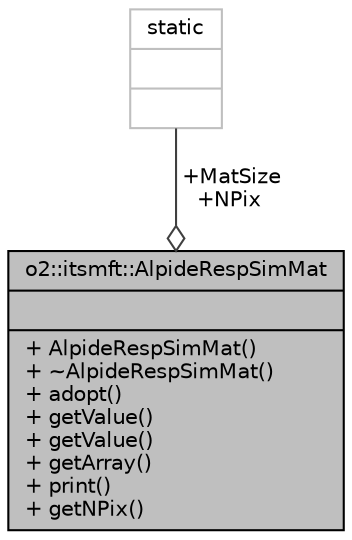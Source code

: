 digraph "o2::itsmft::AlpideRespSimMat"
{
 // INTERACTIVE_SVG=YES
  bgcolor="transparent";
  edge [fontname="Helvetica",fontsize="10",labelfontname="Helvetica",labelfontsize="10"];
  node [fontname="Helvetica",fontsize="10",shape=record];
  Node1 [label="{o2::itsmft::AlpideRespSimMat\n||+ AlpideRespSimMat()\l+ ~AlpideRespSimMat()\l+ adopt()\l+ getValue()\l+ getValue()\l+ getArray()\l+ print()\l+ getNPix()\l}",height=0.2,width=0.4,color="black", fillcolor="grey75", style="filled", fontcolor="black"];
  Node2 -> Node1 [color="grey25",fontsize="10",style="solid",label=" +MatSize\n+NPix" ,arrowhead="odiamond",fontname="Helvetica"];
  Node2 [label="{static\n||}",height=0.2,width=0.4,color="grey75"];
}
